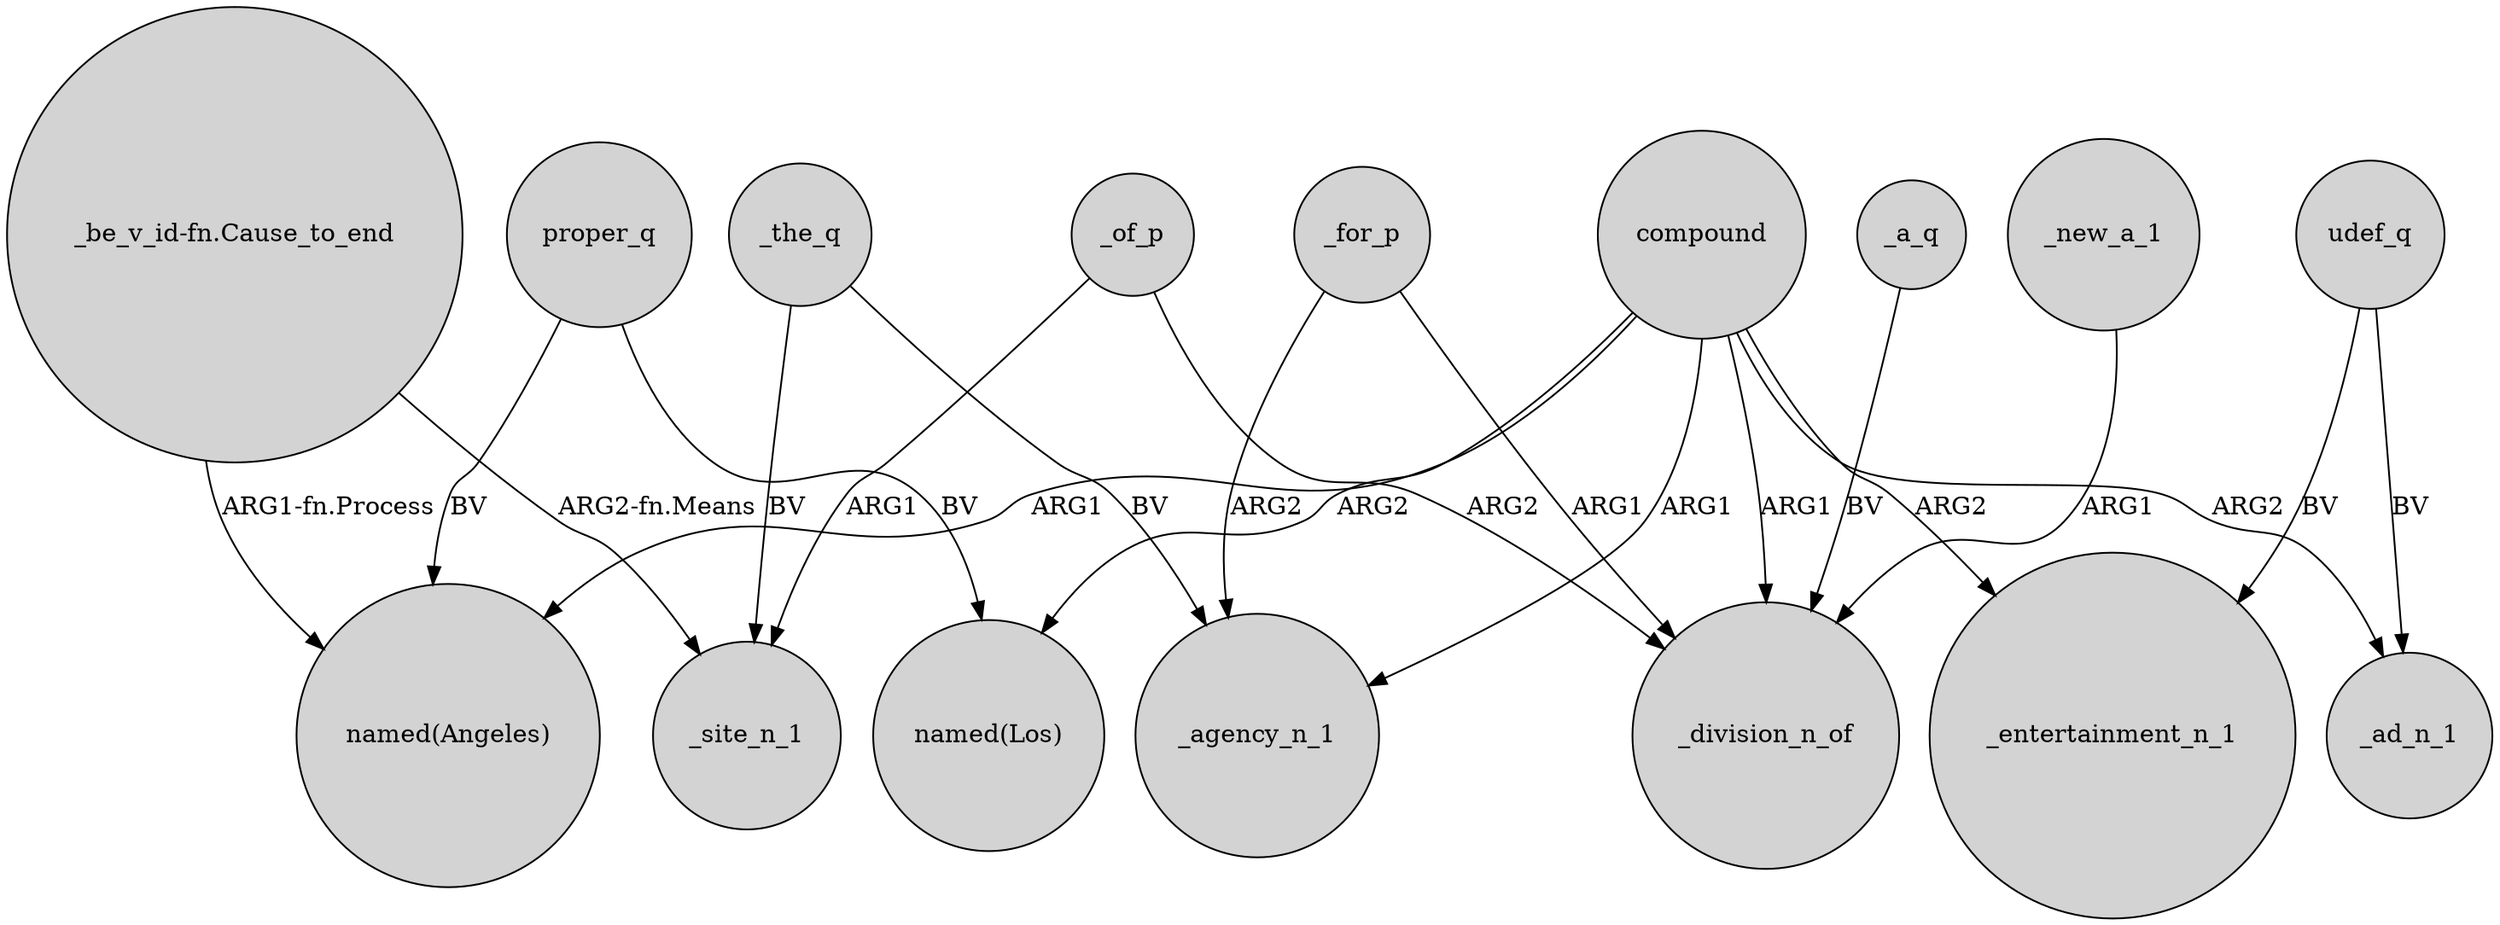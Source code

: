 digraph {
	node [shape=circle style=filled]
	_the_q -> _site_n_1 [label=BV]
	compound -> _agency_n_1 [label=ARG1]
	_for_p -> _division_n_of [label=ARG1]
	udef_q -> _entertainment_n_1 [label=BV]
	_for_p -> _agency_n_1 [label=ARG2]
	"_be_v_id-fn.Cause_to_end" -> _site_n_1 [label="ARG2-fn.Means"]
	_the_q -> _agency_n_1 [label=BV]
	compound -> "named(Los)" [label=ARG2]
	_of_p -> _site_n_1 [label=ARG1]
	compound -> _ad_n_1 [label=ARG2]
	_of_p -> _division_n_of [label=ARG2]
	compound -> _entertainment_n_1 [label=ARG2]
	"_be_v_id-fn.Cause_to_end" -> "named(Angeles)" [label="ARG1-fn.Process"]
	compound -> "named(Angeles)" [label=ARG1]
	compound -> _division_n_of [label=ARG1]
	proper_q -> "named(Los)" [label=BV]
	proper_q -> "named(Angeles)" [label=BV]
	_new_a_1 -> _division_n_of [label=ARG1]
	udef_q -> _ad_n_1 [label=BV]
	_a_q -> _division_n_of [label=BV]
}
